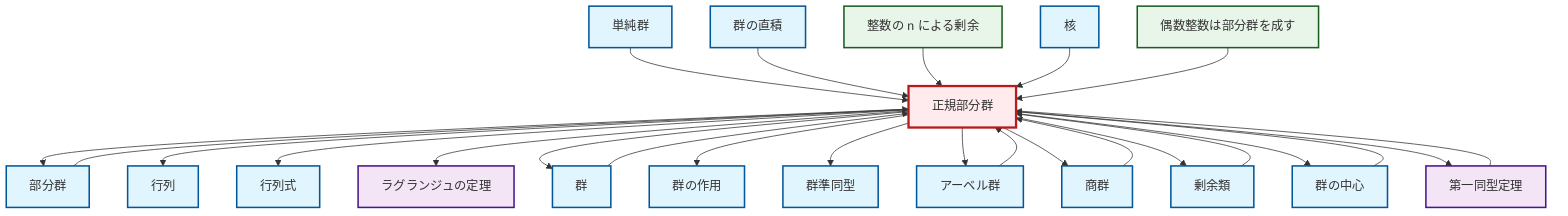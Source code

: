 graph TD
    classDef definition fill:#e1f5fe,stroke:#01579b,stroke-width:2px
    classDef theorem fill:#f3e5f5,stroke:#4a148c,stroke-width:2px
    classDef axiom fill:#fff3e0,stroke:#e65100,stroke-width:2px
    classDef example fill:#e8f5e9,stroke:#1b5e20,stroke-width:2px
    classDef current fill:#ffebee,stroke:#b71c1c,stroke-width:3px
    def-simple-group["単純群"]:::definition
    def-kernel["核"]:::definition
    def-normal-subgroup["正規部分群"]:::definition
    def-group["群"]:::definition
    def-homomorphism["群準同型"]:::definition
    thm-lagrange["ラグランジュの定理"]:::theorem
    def-center-of-group["群の中心"]:::definition
    def-direct-product["群の直積"]:::definition
    def-determinant["行列式"]:::definition
    def-matrix["行列"]:::definition
    def-subgroup["部分群"]:::definition
    thm-first-isomorphism["第一同型定理"]:::theorem
    ex-even-integers-subgroup["偶数整数は部分群を成す"]:::example
    def-abelian-group["アーベル群"]:::definition
    ex-quotient-integers-mod-n["整数の n による剰余"]:::example
    def-coset["剰余類"]:::definition
    def-quotient-group["商群"]:::definition
    def-group-action["群の作用"]:::definition
    def-normal-subgroup --> def-subgroup
    def-quotient-group --> def-normal-subgroup
    def-normal-subgroup --> def-matrix
    def-normal-subgroup --> def-determinant
    def-normal-subgroup --> thm-lagrange
    def-normal-subgroup --> def-group
    def-normal-subgroup --> def-group-action
    def-simple-group --> def-normal-subgroup
    def-group --> def-normal-subgroup
    def-normal-subgroup --> def-homomorphism
    def-direct-product --> def-normal-subgroup
    def-center-of-group --> def-normal-subgroup
    def-normal-subgroup --> def-abelian-group
    ex-quotient-integers-mod-n --> def-normal-subgroup
    def-normal-subgroup --> def-quotient-group
    def-kernel --> def-normal-subgroup
    def-normal-subgroup --> def-coset
    def-coset --> def-normal-subgroup
    thm-first-isomorphism --> def-normal-subgroup
    def-subgroup --> def-normal-subgroup
    def-normal-subgroup --> def-center-of-group
    def-normal-subgroup --> thm-first-isomorphism
    ex-even-integers-subgroup --> def-normal-subgroup
    def-abelian-group --> def-normal-subgroup
    class def-normal-subgroup current